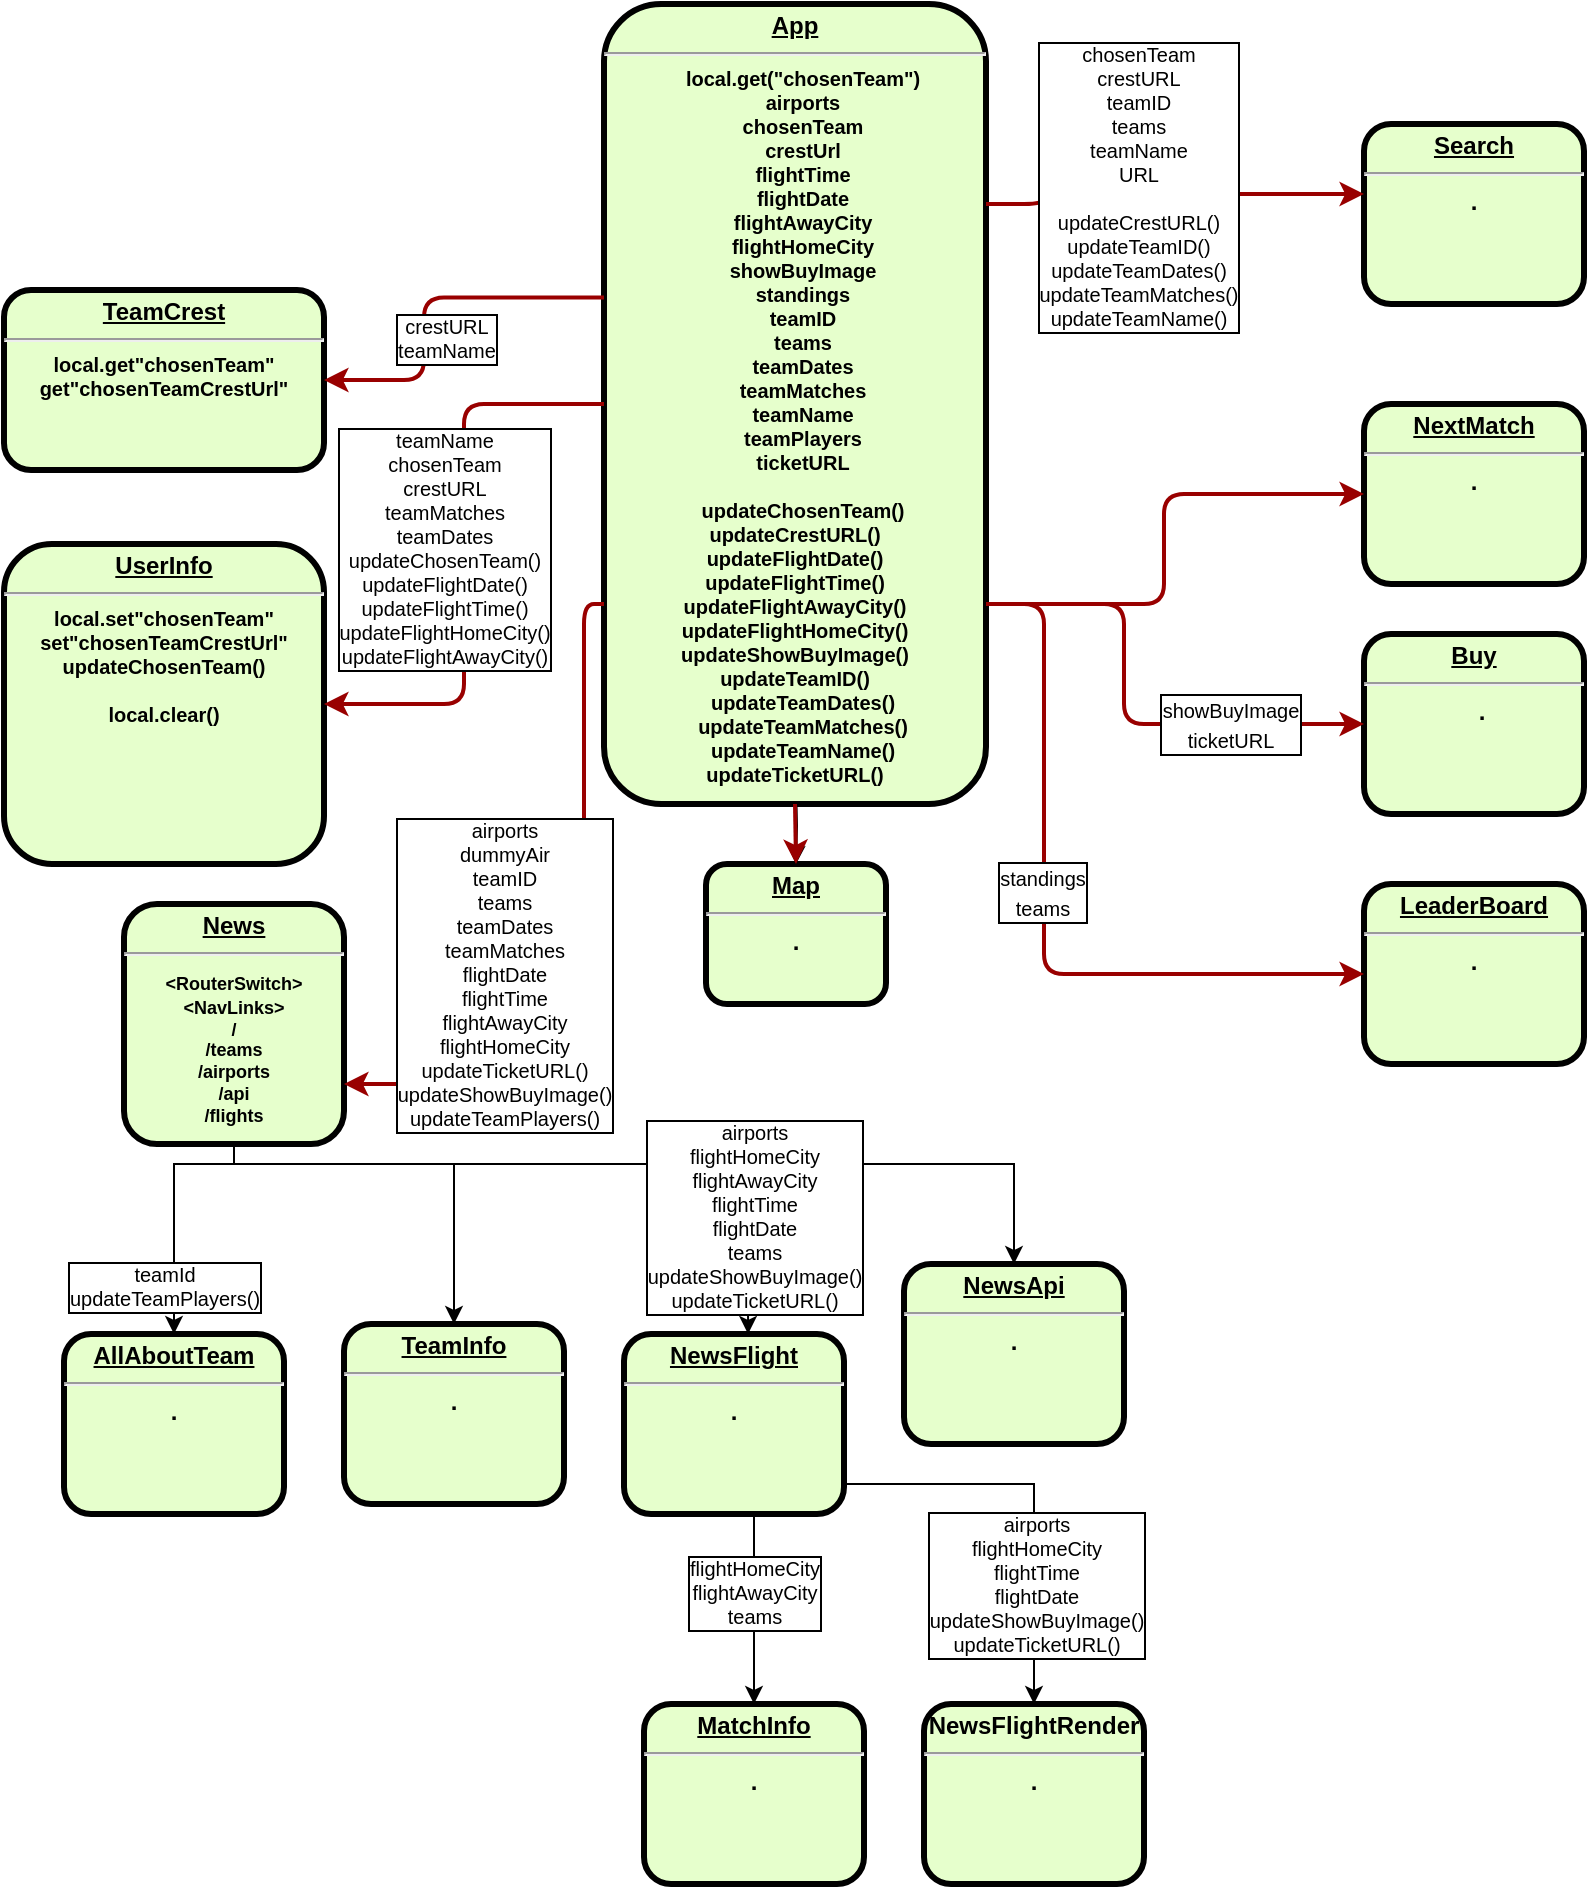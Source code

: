 <mxfile version="12.3.6" type="device" pages="1"><diagram name="Page-1" id="c7558073-3199-34d8-9f00-42111426c3f3"><mxGraphModel dx="454" dy="714" grid="1" gridSize="10" guides="1" tooltips="1" connect="1" arrows="1" fold="1" page="1" pageScale="1" pageWidth="826" pageHeight="1169" background="#ffffff" math="0" shadow="0"><root><mxCell id="0"/><mxCell id="1" parent="0"/><mxCell id="2" value="&lt;p style=&quot;margin: 0px ; margin-top: 4px ; text-align: center ; text-decoration: underline&quot;&gt;&lt;strong&gt;Search&lt;br&gt;&lt;/strong&gt;&lt;/p&gt;&lt;hr&gt;." style="verticalAlign=middle;align=center;overflow=fill;fontSize=12;fontFamily=Helvetica;html=1;rounded=1;fontStyle=1;strokeWidth=3;fillColor=#E6FFCC" parent="1" vertex="1"><mxGeometry x="690" y="70" width="110" height="90" as="geometry"/></mxCell><mxCell id="6AGFup2FIDMSeoZlsHIl-74" value="" style="edgeStyle=orthogonalEdgeStyle;rounded=0;orthogonalLoop=1;jettySize=auto;html=1;" parent="1" target="ocumqIWGAZWvLAs89Yo_-109" edge="1"><mxGeometry relative="1" as="geometry"><mxPoint x="406" y="400" as="sourcePoint"/></mxGeometry></mxCell><mxCell id="6" value="&lt;p style=&quot;margin: 4px 0px 0px ; text-decoration: underline&quot; align=&quot;center&quot;&gt;&lt;strong&gt;App&lt;br&gt;&lt;/strong&gt;&lt;/p&gt;&lt;hr align=&quot;center&quot;&gt;&lt;p style=&quot;margin: 0px 0px 0px 8px ; font-size: 10px&quot; align=&quot;center&quot;&gt;&lt;font style=&quot;font-size: 10px&quot;&gt;local.get(&quot;chosenTeam&quot;)&lt;br&gt;&lt;/font&gt;&lt;/p&gt;&lt;p style=&quot;margin: 0px 0px 0px 8px ; font-size: 10px&quot; align=&quot;center&quot;&gt;&lt;font style=&quot;font-size: 10px&quot;&gt;airports&lt;br&gt;&lt;/font&gt;&lt;/p&gt;&lt;p style=&quot;margin: 0px 0px 0px 8px ; font-size: 10px&quot; align=&quot;center&quot;&gt;&lt;font style=&quot;font-size: 10px&quot;&gt;chosenTeam&lt;/font&gt;&lt;/p&gt;&lt;p style=&quot;margin: 0px 0px 0px 8px ; font-size: 10px&quot; align=&quot;center&quot;&gt;&lt;font style=&quot;font-size: 10px&quot;&gt;crestUrl&lt;br&gt;&lt;/font&gt;&lt;/p&gt;&lt;p align=&quot;center&quot; style=&quot;margin: 0px 0px 0px 8px ; font-size: 10px&quot;&gt;&lt;font style=&quot;font-size: 10px&quot;&gt;flightTime&lt;/font&gt;&lt;/p&gt;&lt;p style=&quot;margin: 0px 0px 0px 8px ; font-size: 10px&quot; align=&quot;center&quot;&gt;&lt;/p&gt;&lt;p align=&quot;center&quot; style=&quot;margin: 0px 0px 0px 8px ; font-size: 10px&quot;&gt;&lt;font style=&quot;font-size: 10px&quot;&gt;flightDate&lt;/font&gt;&lt;/p&gt;&lt;p align=&quot;center&quot; style=&quot;margin: 0px 0px 0px 8px ; font-size: 10px&quot;&gt;&lt;font style=&quot;font-size: 10px&quot;&gt;flightAwayCity&lt;br&gt;&lt;/font&gt;&lt;/p&gt;&lt;p align=&quot;center&quot; style=&quot;margin: 0px 0px 0px 8px ; font-size: 10px&quot;&gt;&lt;font style=&quot;font-size: 10px&quot;&gt;flightHomeCity&lt;br&gt;&lt;/font&gt;&lt;/p&gt;&lt;p align=&quot;center&quot; style=&quot;margin: 0px 0px 0px 8px ; font-size: 10px&quot;&gt;&lt;font style=&quot;font-size: 10px&quot;&gt;showBuyImage&lt;br&gt;&lt;/font&gt;&lt;/p&gt;&lt;p align=&quot;center&quot; style=&quot;margin: 0px 0px 0px 8px ; font-size: 10px&quot;&gt;&lt;font style=&quot;font-size: 10px&quot;&gt;standings&lt;/font&gt;&lt;/p&gt;&lt;p style=&quot;margin: 0px 0px 0px 8px ; font-size: 10px&quot; align=&quot;center&quot;&gt;&lt;font style=&quot;font-size: 10px&quot;&gt;teamID&lt;br&gt;&lt;/font&gt;&lt;/p&gt;&lt;p style=&quot;margin: 0px 0px 0px 8px ; font-size: 10px&quot; align=&quot;center&quot;&gt;&lt;font style=&quot;font-size: 10px&quot;&gt;teams&lt;br&gt;&lt;/font&gt;&lt;/p&gt;&lt;p style=&quot;margin: 0px 0px 0px 8px ; font-size: 10px&quot; align=&quot;center&quot;&gt;&lt;span&gt;teamDates&lt;/span&gt;&lt;br&gt;&lt;/p&gt;&lt;p style=&quot;margin: 0px 0px 0px 8px ; font-size: 10px&quot; align=&quot;center&quot;&gt;&lt;font style=&quot;font-size: 10px&quot;&gt;teamMatches&lt;br&gt;&lt;/font&gt;&lt;/p&gt;&lt;p style=&quot;margin: 0px 0px 0px 8px ; font-size: 10px&quot; align=&quot;center&quot;&gt;&lt;font style=&quot;font-size: 10px&quot;&gt;teamName&lt;br&gt;&lt;/font&gt;&lt;/p&gt;&lt;p style=&quot;margin: 0px 0px 0px 8px ; font-size: 10px&quot; align=&quot;center&quot;&gt;&lt;font style=&quot;font-size: 10px&quot;&gt;teamPlayers&lt;/font&gt;&lt;/p&gt;&lt;p style=&quot;margin: 0px 0px 0px 8px ; font-size: 10px&quot; align=&quot;center&quot;&gt;&lt;span&gt;&lt;font style=&quot;font-size: 10px&quot;&gt;ticketURL&lt;/font&gt;&lt;/span&gt;&lt;/p&gt;&lt;p style=&quot;margin: 0px 0px 0px 8px ; font-size: 10px&quot; align=&quot;center&quot;&gt;&lt;font style=&quot;font-size: 10px&quot;&gt;&lt;br&gt;&lt;/font&gt;&lt;/p&gt;&lt;p align=&quot;center&quot; style=&quot;margin: 0px 0px 0px 8px ; font-size: 10px&quot;&gt;&lt;font style=&quot;font-size: 10px&quot;&gt;updateChosenTeam()&lt;/font&gt;&lt;/p&gt;&lt;div style=&quot;font-size: 10px&quot;&gt;&lt;font style=&quot;font-size: 10px&quot;&gt;&lt;span&gt;updateCrestURL()&lt;/span&gt;&lt;br&gt;&lt;/font&gt;&lt;/div&gt;&lt;div style=&quot;font-size: 10px&quot;&gt;&lt;font style=&quot;font-size: 10px&quot;&gt;updateFlightDate()&lt;span&gt;&lt;br&gt;&lt;/span&gt;&lt;/font&gt;&lt;/div&gt;&lt;div style=&quot;font-size: 10px&quot;&gt;&lt;div&gt;&lt;font style=&quot;font-size: 10px&quot;&gt;updateFlightTime()&lt;/font&gt;&lt;/div&gt;&lt;div&gt;&lt;font style=&quot;font-size: 10px&quot;&gt;updateFlightAwayCity()&lt;br&gt;&lt;/font&gt;&lt;/div&gt;&lt;div&gt;&lt;font style=&quot;font-size: 10px&quot;&gt;updateFlightHomeCity()&lt;/font&gt;&lt;/div&gt;&lt;div&gt;&lt;div&gt;&lt;font style=&quot;font-size: 10px&quot;&gt;&lt;span&gt;updateShowBuyImage()&lt;/span&gt;&lt;br&gt;&lt;/font&gt;&lt;/div&gt;&lt;div&gt;&lt;span&gt;updateTeamID()&lt;/span&gt;&lt;br&gt;&lt;/div&gt;&lt;/div&gt;&lt;/div&gt;&lt;p style=&quot;margin: 0px 0px 0px 8px ; font-size: 10px&quot; align=&quot;center&quot;&gt;&lt;font style=&quot;font-size: 10px&quot;&gt;updateTeamDates()&lt;/font&gt;&lt;/p&gt;&lt;p style=&quot;margin: 0px 0px 0px 8px ; font-size: 10px&quot; align=&quot;center&quot;&gt;&lt;font style=&quot;font-size: 10px&quot;&gt;updateTeamMatches()&lt;/font&gt;&lt;/p&gt;&lt;p style=&quot;margin: 0px 0px 0px 8px ; font-size: 10px&quot; align=&quot;center&quot;&gt;&lt;font style=&quot;font-size: 10px&quot;&gt;updateTeamName()&lt;/font&gt;&lt;/p&gt;&lt;div style=&quot;font-size: 10px&quot;&gt;&lt;span&gt;&lt;font style=&quot;font-size: 10px&quot;&gt;updateTicketURL()&lt;/font&gt;&lt;/span&gt;&lt;br&gt;&lt;/div&gt;&lt;p style=&quot;margin: 0px 0px 0px 8px ; font-size: 10px&quot; align=&quot;center&quot;&gt;&lt;font style=&quot;font-size: 10px&quot;&gt;&lt;br&gt;&lt;/font&gt;&lt;/p&gt;" style="verticalAlign=middle;align=center;overflow=fill;fontSize=12;fontFamily=Helvetica;html=1;rounded=1;fontStyle=1;strokeWidth=3;fillColor=#E6FFCC" parent="1" vertex="1"><mxGeometry x="310" y="10" width="191" height="400" as="geometry"/></mxCell><mxCell id="55" value="" style="edgeStyle=elbowEdgeStyle;elbow=horizontal;strokeColor=#990000;strokeWidth=2;exitX=1;exitY=0.25;exitDx=0;exitDy=0;" parent="1" source="6" target="2" edge="1"><mxGeometry width="100" height="100" relative="1" as="geometry"><mxPoint x="260" y="391" as="sourcePoint"/><mxPoint x="150" y="430" as="targetPoint"/><Array as="points"><mxPoint x="530" y="105"/><mxPoint x="560" y="220"/></Array></mxGeometry></mxCell><mxCell id="ocumqIWGAZWvLAs89Yo_-138" value="chosenTeam&lt;br&gt;crestURL&lt;br&gt;teamID&lt;div style=&quot;font-size: 10px&quot;&gt;teams&lt;/div&gt;&lt;div style=&quot;font-size: 10px&quot;&gt;teamName&lt;/div&gt;&lt;div style=&quot;font-size: 10px&quot;&gt;URL&lt;/div&gt;&lt;div style=&quot;font-size: 10px&quot;&gt;&lt;br&gt;&lt;/div&gt;&lt;div style=&quot;font-size: 10px&quot;&gt;updateCrestURL()&lt;/div&gt;&lt;div style=&quot;font-size: 10px&quot;&gt;updateTeamID()&lt;/div&gt;&lt;div style=&quot;font-size: 10px&quot;&gt;updateTeamDates()&lt;/div&gt;&lt;div style=&quot;font-size: 10px&quot;&gt;updateTeamMatches()&lt;br style=&quot;font-size: 10px&quot;&gt;&lt;/div&gt;&lt;div style=&quot;font-size: 10px&quot;&gt;&lt;div&gt;updateTeamName()&lt;/div&gt;&lt;/div&gt;" style="text;html=1;align=center;verticalAlign=middle;resizable=0;points=[];;labelBackgroundColor=#FFFFFF;labelBorderColor=#000000;fontSize=10;" parent="55" vertex="1" connectable="0"><mxGeometry x="-0.168" y="4" relative="1" as="geometry"><mxPoint as="offset"/></mxGeometry></mxCell><mxCell id="ocumqIWGAZWvLAs89Yo_-125" value="" style="edgeStyle=orthogonalEdgeStyle;rounded=0;orthogonalLoop=1;jettySize=auto;html=1;exitX=0.5;exitY=1;exitDx=0;exitDy=0;" parent="1" source="ocumqIWGAZWvLAs89Yo_-101" target="ocumqIWGAZWvLAs89Yo_-124" edge="1"><mxGeometry relative="1" as="geometry"><Array as="points"><mxPoint x="125" y="590"/><mxPoint x="95" y="590"/></Array></mxGeometry></mxCell><mxCell id="ocumqIWGAZWvLAs89Yo_-134" value="teamId&lt;br&gt;updateTeamPlayers()" style="text;html=1;align=center;verticalAlign=middle;resizable=0;points=[];;labelBackgroundColor=#FFFFFF;labelBorderColor=#000000;fontSize=10;" parent="ocumqIWGAZWvLAs89Yo_-125" vertex="1" connectable="0"><mxGeometry x="0.317" relative="1" as="geometry"><mxPoint x="-5" y="18" as="offset"/></mxGeometry></mxCell><mxCell id="ocumqIWGAZWvLAs89Yo_-131" value="" style="edgeStyle=orthogonalEdgeStyle;rounded=0;orthogonalLoop=1;jettySize=auto;html=1;entryX=0.5;entryY=0;entryDx=0;entryDy=0;exitX=0.5;exitY=1;exitDx=0;exitDy=0;" parent="1" source="ocumqIWGAZWvLAs89Yo_-101" target="ocumqIWGAZWvLAs89Yo_-130" edge="1"><mxGeometry relative="1" as="geometry"><Array as="points"><mxPoint x="125" y="590"/><mxPoint x="515" y="590"/></Array></mxGeometry></mxCell><mxCell id="ocumqIWGAZWvLAs89Yo_-132" value="" style="edgeStyle=orthogonalEdgeStyle;rounded=0;orthogonalLoop=1;jettySize=auto;html=1;entryX=0.564;entryY=0;entryDx=0;entryDy=0;entryPerimeter=0;exitX=0.5;exitY=1;exitDx=0;exitDy=0;" parent="1" source="ocumqIWGAZWvLAs89Yo_-101" target="ocumqIWGAZWvLAs89Yo_-129" edge="1"><mxGeometry relative="1" as="geometry"><mxPoint x="400" y="600" as="targetPoint"/><Array as="points"><mxPoint x="125" y="590"/><mxPoint x="382" y="590"/></Array></mxGeometry></mxCell><mxCell id="ocumqIWGAZWvLAs89Yo_-137" value="&lt;font style=&quot;font-size: 10px&quot;&gt;airports&lt;br&gt;flightHomeCity&lt;br class=&quot;Apple-interchange-newline&quot;&gt;flightAwayCity&lt;br&gt;flightTime&lt;br&gt;flightDate&lt;br&gt;teams&lt;br&gt;updateShowBuyImage()&lt;br class=&quot;Apple-interchange-newline&quot;&gt;updateTicketURL()&lt;br&gt;&lt;/font&gt;" style="text;html=1;align=center;verticalAlign=middle;resizable=0;points=[];;labelBackgroundColor=#FFFFFF;labelBorderColor=#000000;fontSize=10;" parent="ocumqIWGAZWvLAs89Yo_-132" vertex="1" connectable="0"><mxGeometry x="0.713" relative="1" as="geometry"><mxPoint x="3" y="-9" as="offset"/></mxGeometry></mxCell><mxCell id="ocumqIWGAZWvLAs89Yo_-133" value="" style="edgeStyle=orthogonalEdgeStyle;rounded=0;orthogonalLoop=1;jettySize=auto;html=1;entryX=0.5;entryY=0;entryDx=0;entryDy=0;exitX=0.5;exitY=1;exitDx=0;exitDy=0;" parent="1" source="ocumqIWGAZWvLAs89Yo_-101" target="ocumqIWGAZWvLAs89Yo_-127" edge="1"><mxGeometry relative="1" as="geometry"><Array as="points"><mxPoint x="125" y="590"/><mxPoint x="235" y="590"/></Array></mxGeometry></mxCell><mxCell id="ocumqIWGAZWvLAs89Yo_-101" value="&lt;p style=&quot;margin: 0px ; margin-top: 4px ; text-align: center ; text-decoration: underline&quot;&gt;&lt;strong&gt;News&lt;br&gt;&lt;/strong&gt;&lt;/p&gt;&lt;hr&gt;&lt;font style=&quot;font-size: 9px&quot;&gt;&amp;lt;RouterSwitch&amp;gt;&lt;br&gt;&lt;div&gt;&lt;font style=&quot;font-size: 9px&quot;&gt;&amp;lt;NavLinks&amp;gt;&lt;/font&gt;&lt;/div&gt;&lt;div&gt;&lt;font style=&quot;font-size: 9px&quot;&gt;/&lt;/font&gt;&lt;/div&gt;&lt;div&gt;&lt;font style=&quot;font-size: 9px&quot;&gt;/teams&lt;/font&gt;&lt;/div&gt;&lt;div&gt;&lt;font style=&quot;font-size: 9px&quot;&gt;/airports&lt;/font&gt;&lt;/div&gt;&lt;div&gt;&lt;font style=&quot;font-size: 9px&quot;&gt;/api&lt;/font&gt;&lt;/div&gt;&lt;div&gt;&lt;font style=&quot;font-size: 9px&quot;&gt;/flights&lt;/font&gt;&lt;/div&gt;&lt;/font&gt;" style="verticalAlign=middle;align=center;overflow=fill;fontSize=12;fontFamily=Helvetica;html=1;rounded=1;fontStyle=1;strokeWidth=3;fillColor=#E6FFCC" parent="1" vertex="1"><mxGeometry x="70" y="460" width="110" height="120" as="geometry"/></mxCell><mxCell id="ocumqIWGAZWvLAs89Yo_-124" value="&lt;p style=&quot;margin: 0px ; margin-top: 4px ; text-align: center ; text-decoration: underline&quot;&gt;&lt;strong&gt;AllAboutTeam&lt;br&gt;&lt;/strong&gt;&lt;/p&gt;&lt;hr&gt;." style="verticalAlign=middle;align=center;overflow=fill;fontSize=12;fontFamily=Helvetica;html=1;rounded=1;fontStyle=1;strokeWidth=3;fillColor=#E6FFCC" parent="1" vertex="1"><mxGeometry x="40" y="675" width="110" height="90" as="geometry"/></mxCell><mxCell id="ocumqIWGAZWvLAs89Yo_-102" value="&lt;p style=&quot;margin: 0px ; margin-top: 4px ; text-align: center ; text-decoration: underline&quot;&gt;&lt;strong&gt;UserInfo&lt;br&gt;&lt;/strong&gt;&lt;/p&gt;&lt;hr&gt;&lt;div style=&quot;font-size: 10px&quot;&gt;&lt;font style=&quot;font-size: 10px&quot;&gt;local.set&quot;chosenTeam&quot;&lt;/font&gt;&lt;/div&gt;&lt;div style=&quot;font-size: 10px&quot;&gt;&lt;font style=&quot;font-size: 10px&quot;&gt;set&quot;chosenTeamCrestUrl&quot;&lt;/font&gt;&lt;/div&gt;&lt;div style=&quot;font-size: 10px&quot;&gt;&lt;font style=&quot;font-size: 10px&quot;&gt;updateChosenTeam()&lt;/font&gt;&lt;/div&gt;&lt;div style=&quot;font-size: 10px&quot;&gt;&lt;font style=&quot;font-size: 10px&quot;&gt;&lt;br&gt;&lt;/font&gt;&lt;/div&gt;&lt;div style=&quot;font-size: 10px&quot;&gt;local&lt;font style=&quot;font-size: 10px&quot;&gt;.clear()&lt;/font&gt;&lt;br&gt;&lt;/div&gt;" style="verticalAlign=middle;align=center;overflow=fill;fontSize=12;fontFamily=Helvetica;html=1;rounded=1;fontStyle=1;strokeWidth=3;fillColor=#E6FFCC" parent="1" vertex="1"><mxGeometry x="10" y="280" width="160" height="160" as="geometry"/></mxCell><mxCell id="ocumqIWGAZWvLAs89Yo_-103" value="&lt;p style=&quot;margin: 0px ; margin-top: 4px ; text-align: center ; text-decoration: underline&quot;&gt;&lt;strong&gt;TeamCrest&lt;br&gt;&lt;/strong&gt;&lt;/p&gt;&lt;hr&gt;&lt;div style=&quot;font-size: 10px&quot;&gt;&lt;font style=&quot;font-size: 10px&quot;&gt;local.get&quot;chosenTeam&quot;&lt;/font&gt;&lt;/div&gt;&lt;div style=&quot;font-size: 10px&quot;&gt;&lt;font style=&quot;font-size: 10px&quot;&gt;get&quot;chosenTeamCrestUrl&quot;&lt;/font&gt;&lt;/div&gt;" style="verticalAlign=middle;align=center;overflow=fill;fontSize=12;fontFamily=Helvetica;html=1;rounded=1;fontStyle=1;strokeWidth=3;fillColor=#E6FFCC" parent="1" vertex="1"><mxGeometry x="10" y="153" width="160" height="90" as="geometry"/></mxCell><mxCell id="ocumqIWGAZWvLAs89Yo_-105" value="" style="edgeStyle=elbowEdgeStyle;elbow=horizontal;strokeColor=#990000;strokeWidth=2;entryX=1;entryY=0.5;entryDx=0;entryDy=0;exitX=0;exitY=0.367;exitDx=0;exitDy=0;exitPerimeter=0;" parent="1" source="6" target="ocumqIWGAZWvLAs89Yo_-103" edge="1"><mxGeometry width="100" height="100" relative="1" as="geometry"><mxPoint x="308" y="255" as="sourcePoint"/><mxPoint x="240" y="240" as="targetPoint"/><Array as="points"><mxPoint x="220" y="180"/><mxPoint x="280" y="260"/><mxPoint x="250" y="250"/><mxPoint x="280" y="195"/><mxPoint x="250" y="345"/></Array></mxGeometry></mxCell><mxCell id="ocumqIWGAZWvLAs89Yo_-140" value="&lt;div style=&quot;font-size: 10px;&quot;&gt;crestURL&lt;/div&gt;&lt;div style=&quot;font-size: 10px;&quot;&gt;teamName&lt;br style=&quot;font-size: 10px;&quot;&gt;&lt;/div&gt;" style="text;html=1;align=center;verticalAlign=middle;resizable=0;points=[];;labelBackgroundColor=#ffffff;labelBorderColor=#000000;fontSize=10;" parent="ocumqIWGAZWvLAs89Yo_-105" vertex="1" connectable="0"><mxGeometry x="-0.367" y="-3" relative="1" as="geometry"><mxPoint x="-22" y="23" as="offset"/></mxGeometry></mxCell><mxCell id="ocumqIWGAZWvLAs89Yo_-106" value="&lt;p style=&quot;margin: 0px ; margin-top: 4px ; text-align: center ; text-decoration: underline&quot;&gt;&lt;strong&gt;LeaderBoard&lt;br&gt;&lt;/strong&gt;&lt;/p&gt;&lt;hr&gt;." style="verticalAlign=middle;align=center;overflow=fill;fontSize=12;fontFamily=Helvetica;html=1;rounded=1;fontStyle=1;strokeWidth=3;fillColor=#E6FFCC" parent="1" vertex="1"><mxGeometry x="690" y="450" width="110" height="90" as="geometry"/></mxCell><mxCell id="ocumqIWGAZWvLAs89Yo_-107" value="&lt;p style=&quot;margin: 0px ; margin-top: 4px ; text-align: center ; text-decoration: underline&quot;&gt;&lt;strong&gt;NextMatch&lt;br&gt;&lt;/strong&gt;&lt;/p&gt;&lt;hr&gt;." style="verticalAlign=middle;align=center;overflow=fill;fontSize=12;fontFamily=Helvetica;html=1;rounded=1;fontStyle=1;strokeWidth=3;fillColor=#E6FFCC" parent="1" vertex="1"><mxGeometry x="690" y="210" width="110" height="90" as="geometry"/></mxCell><mxCell id="ocumqIWGAZWvLAs89Yo_-108" value="&lt;p style=&quot;margin: 0px ; margin-top: 4px ; text-align: center ; text-decoration: underline&quot;&gt;&lt;strong&gt;Buy&lt;br&gt;&lt;/strong&gt;&lt;/p&gt;&lt;hr&gt;&lt;p style=&quot;margin: 0px ; margin-left: 8px&quot;&gt;.&lt;br&gt;&lt;/p&gt;" style="verticalAlign=middle;align=center;overflow=fill;fontSize=12;fontFamily=Helvetica;html=1;rounded=1;fontStyle=1;strokeWidth=3;fillColor=#E6FFCC" parent="1" vertex="1"><mxGeometry x="690" y="325" width="110" height="90" as="geometry"/></mxCell><mxCell id="ocumqIWGAZWvLAs89Yo_-109" value="&lt;p style=&quot;margin: 0px ; margin-top: 4px ; text-align: center ; text-decoration: underline&quot;&gt;&lt;strong&gt;Map&lt;br&gt;&lt;/strong&gt;&lt;/p&gt;&lt;hr&gt;." style="verticalAlign=middle;align=center;overflow=fill;fontSize=12;fontFamily=Helvetica;html=1;rounded=1;fontStyle=1;strokeWidth=3;fillColor=#E6FFCC;direction=south;" parent="1" vertex="1"><mxGeometry x="361" y="440" width="90" height="70" as="geometry"/></mxCell><mxCell id="ocumqIWGAZWvLAs89Yo_-110" value="" style="edgeStyle=elbowEdgeStyle;elbow=horizontal;strokeColor=#990000;strokeWidth=2;exitX=0;exitY=0.5;exitDx=0;exitDy=0;entryX=1;entryY=0.5;entryDx=0;entryDy=0;" parent="1" source="6" target="ocumqIWGAZWvLAs89Yo_-102" edge="1"><mxGeometry width="100" height="100" relative="1" as="geometry"><mxPoint x="258" y="350" as="sourcePoint"/><mxPoint x="150" y="370" as="targetPoint"/><Array as="points"><mxPoint x="240" y="280"/><mxPoint x="200" y="350"/><mxPoint x="190" y="340"/><mxPoint x="210" y="330"/><mxPoint x="230" y="355"/><mxPoint x="200" y="345"/><mxPoint x="230" y="290"/><mxPoint x="200" y="440"/></Array></mxGeometry></mxCell><mxCell id="ocumqIWGAZWvLAs89Yo_-139" value="&lt;div style=&quot;font-size: 10px&quot;&gt;teamName&lt;/div&gt;&lt;div style=&quot;font-size: 10px&quot;&gt;chosenTeam&lt;/div&gt;&lt;div style=&quot;font-size: 10px&quot;&gt;crestURL&lt;/div&gt;&lt;div style=&quot;font-size: 10px&quot;&gt;teamMatches&lt;/div&gt;&lt;div style=&quot;font-size: 10px&quot;&gt;teamDates&lt;/div&gt;&lt;div style=&quot;font-size: 10px&quot;&gt;updateChosenTeam()&lt;br style=&quot;font-size: 10px&quot;&gt;&lt;/div&gt;&lt;div style=&quot;font-size: 10px&quot;&gt;updateFlightDate()&lt;/div&gt;&lt;div style=&quot;font-size: 10px&quot;&gt;updateFlightTime()&lt;/div&gt;&lt;div style=&quot;font-size: 10px&quot;&gt;updateFlightHomeCity()&lt;/div&gt;&lt;div style=&quot;font-size: 10px&quot;&gt;updateFlightAwayCity()&lt;/div&gt;" style="text;html=1;align=center;verticalAlign=middle;resizable=0;points=[];;labelBackgroundColor=#FFFFFF;labelBorderColor=#000000;fontSize=10;" parent="ocumqIWGAZWvLAs89Yo_-110" vertex="1" connectable="0"><mxGeometry x="0.118" relative="1" as="geometry"><mxPoint x="-10" y="-20" as="offset"/></mxGeometry></mxCell><mxCell id="ocumqIWGAZWvLAs89Yo_-111" value="" style="edgeStyle=elbowEdgeStyle;elbow=horizontal;strokeColor=#990000;strokeWidth=2;entryX=1;entryY=0.75;entryDx=0;entryDy=0;exitX=0;exitY=0.75;exitDx=0;exitDy=0;" parent="1" source="6" target="ocumqIWGAZWvLAs89Yo_-101" edge="1"><mxGeometry width="100" height="100" relative="1" as="geometry"><mxPoint x="358" y="360" as="sourcePoint"/><mxPoint x="250" y="440" as="targetPoint"/><Array as="points"><mxPoint x="300" y="460"/><mxPoint x="270" y="380"/><mxPoint x="358" y="390"/><mxPoint x="320" y="410"/><mxPoint x="358" y="410"/><mxPoint x="260" y="260"/><mxPoint x="290" y="205"/><mxPoint x="260" y="355"/></Array></mxGeometry></mxCell><mxCell id="ocumqIWGAZWvLAs89Yo_-135" value="&lt;div style=&quot;font-size: 10px&quot;&gt;&lt;span&gt;airports&lt;/span&gt;&lt;br class=&quot;Apple-interchange-newline&quot;&gt;&lt;div&gt;dummyAir&lt;/div&gt;&lt;div&gt;teamID&lt;br&gt;&lt;/div&gt;&lt;div&gt;teams&lt;/div&gt;&lt;/div&gt;&lt;div style=&quot;font-size: 10px&quot;&gt;teamDates&lt;/div&gt;&lt;div style=&quot;font-size: 10px&quot;&gt;teamMatches&lt;/div&gt;&lt;div style=&quot;font-size: 10px&quot;&gt;flightDate&lt;/div&gt;&lt;div style=&quot;font-size: 10px&quot;&gt;flightTime&lt;/div&gt;&lt;div style=&quot;font-size: 10px&quot;&gt;flightAwayCity&lt;br&gt;&lt;span&gt;flightHomeCity&lt;/span&gt;&lt;/div&gt;updateTicketURL()&lt;div style=&quot;font-size: 10px&quot;&gt;updateShowBuyImage()&lt;/div&gt;&lt;div style=&quot;font-size: 10px&quot;&gt;updateTeamPlayers()&lt;/div&gt;" style="text;html=1;align=center;verticalAlign=middle;resizable=0;points=[];;labelBackgroundColor=#FFFFFF;labelBorderColor=#000000;fontSize=10;" parent="ocumqIWGAZWvLAs89Yo_-111" vertex="1" connectable="0"><mxGeometry x="0.292" y="-3" relative="1" as="geometry"><mxPoint x="-37" y="-44" as="offset"/></mxGeometry></mxCell><mxCell id="ocumqIWGAZWvLAs89Yo_-112" value="" style="edgeStyle=elbowEdgeStyle;elbow=horizontal;strokeColor=#990000;strokeWidth=2;entryX=0;entryY=0.5;entryDx=0;entryDy=0;exitX=0.5;exitY=1;exitDx=0;exitDy=0;" parent="1" source="6" target="ocumqIWGAZWvLAs89Yo_-109" edge="1"><mxGeometry width="100" height="100" relative="1" as="geometry"><mxPoint x="406" y="400" as="sourcePoint"/><mxPoint x="487" y="369.5" as="targetPoint"/><Array as="points"><mxPoint x="406" y="420"/><mxPoint x="430" y="380"/><mxPoint x="390" y="370"/><mxPoint x="358" y="410"/><mxPoint x="350" y="390"/><mxPoint x="330" y="510"/><mxPoint x="370" y="380"/><mxPoint x="370" y="420"/></Array></mxGeometry></mxCell><mxCell id="ocumqIWGAZWvLAs89Yo_-113" value="" style="edgeStyle=elbowEdgeStyle;elbow=horizontal;strokeColor=#990000;strokeWidth=2;exitX=1;exitY=0.75;exitDx=0;exitDy=0;entryX=0;entryY=0.5;entryDx=0;entryDy=0;" parent="1" source="6" target="ocumqIWGAZWvLAs89Yo_-106" edge="1"><mxGeometry width="100" height="100" relative="1" as="geometry"><mxPoint x="501" y="489.5" as="sourcePoint"/><mxPoint x="650" y="489.5" as="targetPoint"/><Array as="points"><mxPoint x="530" y="489.5"/><mxPoint x="560" y="604.5"/></Array></mxGeometry></mxCell><mxCell id="K2HaYnCQMQlunmFm8ees-67" value="&lt;font style=&quot;font-size: 10px&quot;&gt;standings&lt;br&gt;teams&lt;/font&gt;" style="text;html=1;align=center;verticalAlign=middle;resizable=0;points=[];;labelBackgroundColor=#ffffff;labelBorderColor=#000000;spacingLeft=1;" parent="ocumqIWGAZWvLAs89Yo_-113" vertex="1" connectable="0"><mxGeometry x="-0.077" y="-2" relative="1" as="geometry"><mxPoint as="offset"/></mxGeometry></mxCell><mxCell id="ocumqIWGAZWvLAs89Yo_-114" value="" style="edgeStyle=elbowEdgeStyle;elbow=horizontal;strokeColor=#990000;strokeWidth=2;exitX=1;exitY=0.75;exitDx=0;exitDy=0;entryX=0;entryY=0.5;entryDx=0;entryDy=0;" parent="1" source="6" target="ocumqIWGAZWvLAs89Yo_-108" edge="1"><mxGeometry width="100" height="100" relative="1" as="geometry"><mxPoint x="520" y="179.5" as="sourcePoint"/><mxPoint x="669" y="179.5" as="targetPoint"/><Array as="points"><mxPoint x="570" y="270"/><mxPoint x="549" y="179.5"/><mxPoint x="579" y="294.5"/></Array></mxGeometry></mxCell><mxCell id="6AGFup2FIDMSeoZlsHIl-73" value="&lt;font style=&quot;font-size: 10px&quot;&gt;showBuyImage&lt;br&gt;ticketURL&lt;br&gt;&lt;/font&gt;" style="text;html=1;align=center;verticalAlign=middle;resizable=0;points=[];;labelBackgroundColor=#ffffff;labelBorderColor=#000000;" parent="ocumqIWGAZWvLAs89Yo_-114" vertex="1" connectable="0"><mxGeometry x="0.459" relative="1" as="geometry"><mxPoint as="offset"/></mxGeometry></mxCell><mxCell id="ocumqIWGAZWvLAs89Yo_-115" value="" style="edgeStyle=elbowEdgeStyle;elbow=horizontal;strokeColor=#990000;strokeWidth=2;entryX=0;entryY=0.5;entryDx=0;entryDy=0;exitX=1;exitY=0.75;exitDx=0;exitDy=0;" parent="1" source="6" target="ocumqIWGAZWvLAs89Yo_-107" edge="1"><mxGeometry width="100" height="100" relative="1" as="geometry"><mxPoint x="540" y="210" as="sourcePoint"/><mxPoint x="629" y="369.5" as="targetPoint"/><Array as="points"><mxPoint x="590" y="240"/><mxPoint x="539" y="484.5"/></Array></mxGeometry></mxCell><mxCell id="ocumqIWGAZWvLAs89Yo_-127" value="&lt;p style=&quot;margin: 0px ; margin-top: 4px ; text-align: center ; text-decoration: underline&quot;&gt;&lt;strong&gt;TeamInfo&lt;/strong&gt;&lt;/p&gt;&lt;hr&gt;." style="verticalAlign=middle;align=center;overflow=fill;fontSize=12;fontFamily=Helvetica;html=1;rounded=1;fontStyle=1;strokeWidth=3;fillColor=#E6FFCC" parent="1" vertex="1"><mxGeometry x="180" y="670" width="110" height="90" as="geometry"/></mxCell><mxCell id="K2HaYnCQMQlunmFm8ees-69" value="" style="edgeStyle=orthogonalEdgeStyle;rounded=0;orthogonalLoop=1;jettySize=auto;html=1;" parent="1" source="ocumqIWGAZWvLAs89Yo_-129" target="K2HaYnCQMQlunmFm8ees-68" edge="1"><mxGeometry relative="1" as="geometry"><Array as="points"><mxPoint x="385" y="750"/><mxPoint x="525" y="750"/></Array></mxGeometry></mxCell><mxCell id="K2HaYnCQMQlunmFm8ees-73" value="&lt;font style=&quot;font-size: 10px;&quot;&gt;airports&lt;br style=&quot;font-size: 10px;&quot;&gt;flightHomeCity&lt;br style=&quot;font-size: 10px;&quot;&gt;flightTime&lt;br style=&quot;font-size: 10px;&quot;&gt;flightDate&lt;br style=&quot;font-size: 10px;&quot;&gt;&lt;/font&gt;&lt;span style=&quot;font-size: 10px;&quot;&gt;updateShowBuyImage()&lt;/span&gt;&lt;br class=&quot;Apple-interchange-newline&quot; style=&quot;font-size: 10px;&quot;&gt;&lt;span style=&quot;font-size: 10px;&quot;&gt;updateTicketURL()&lt;/span&gt;" style="text;html=1;align=center;verticalAlign=middle;resizable=0;points=[];;labelBackgroundColor=#ffffff;labelBorderColor=#000000;fontSize=10;" parent="K2HaYnCQMQlunmFm8ees-69" vertex="1" connectable="0"><mxGeometry x="-0.343" y="-1" relative="1" as="geometry"><mxPoint x="28" y="49" as="offset"/></mxGeometry></mxCell><mxCell id="6AGFup2FIDMSeoZlsHIl-69" value="" style="edgeStyle=orthogonalEdgeStyle;rounded=0;orthogonalLoop=1;jettySize=auto;html=1;" parent="1" source="ocumqIWGAZWvLAs89Yo_-129" target="6AGFup2FIDMSeoZlsHIl-68" edge="1"><mxGeometry relative="1" as="geometry"><Array as="points"><mxPoint x="385" y="810"/><mxPoint x="385" y="810"/></Array></mxGeometry></mxCell><mxCell id="6AGFup2FIDMSeoZlsHIl-72" value="flightHomeCity&lt;br class=&quot;Apple-interchange-newline&quot; style=&quot;font-size: 10px;&quot;&gt;&lt;span style=&quot;font-size: 10px;&quot;&gt;flightAwayCity&lt;/span&gt;&lt;br style=&quot;font-size: 10px;&quot;&gt;teams" style="text;html=1;align=center;verticalAlign=middle;resizable=0;points=[];;labelBackgroundColor=#ffffff;labelBorderColor=#000000;fontSize=10;" parent="6AGFup2FIDMSeoZlsHIl-69" vertex="1" connectable="0"><mxGeometry x="0.505" y="1" relative="1" as="geometry"><mxPoint x="-1" y="-33" as="offset"/></mxGeometry></mxCell><mxCell id="ocumqIWGAZWvLAs89Yo_-129" value="&lt;p style=&quot;margin: 0px ; margin-top: 4px ; text-align: center ; text-decoration: underline&quot;&gt;&lt;strong&gt;NewsFlight&lt;/strong&gt;&lt;/p&gt;&lt;hr&gt;." style="verticalAlign=middle;align=center;overflow=fill;fontSize=12;fontFamily=Helvetica;html=1;rounded=1;fontStyle=1;strokeWidth=3;fillColor=#E6FFCC" parent="1" vertex="1"><mxGeometry x="320" y="675" width="110" height="90" as="geometry"/></mxCell><mxCell id="6AGFup2FIDMSeoZlsHIl-68" value="&lt;p style=&quot;margin: 0px ; margin-top: 4px ; text-align: center ; text-decoration: underline&quot;&gt;MatchInfo&lt;/p&gt;&lt;hr&gt;." style="verticalAlign=middle;align=center;overflow=fill;fontSize=12;fontFamily=Helvetica;html=1;rounded=1;fontStyle=1;strokeWidth=3;fillColor=#E6FFCC;direction=east;" parent="1" vertex="1"><mxGeometry x="330" y="860" width="110" height="90" as="geometry"/></mxCell><mxCell id="K2HaYnCQMQlunmFm8ees-68" value="&lt;p style=&quot;margin: 4px 0px 0px&quot;&gt;&lt;strong&gt;NewsFlightRender&lt;/strong&gt;&lt;/p&gt;&lt;hr&gt;.&lt;p style=&quot;margin: 0px ; margin-top: 4px ; text-align: center ; text-decoration: underline&quot;&gt;&lt;/p&gt;" style="verticalAlign=middle;align=center;overflow=fill;fontSize=12;fontFamily=Helvetica;html=1;rounded=1;fontStyle=1;strokeWidth=3;fillColor=#E6FFCC" parent="1" vertex="1"><mxGeometry x="470" y="860" width="110" height="90" as="geometry"/></mxCell><mxCell id="ocumqIWGAZWvLAs89Yo_-130" value="&lt;p style=&quot;margin: 0px ; margin-top: 4px ; text-align: center ; text-decoration: underline&quot;&gt;&lt;strong&gt;NewsApi&lt;br&gt;&lt;/strong&gt;&lt;/p&gt;&lt;hr&gt;." style="verticalAlign=middle;align=center;overflow=fill;fontSize=12;fontFamily=Helvetica;html=1;rounded=1;fontStyle=1;strokeWidth=3;fillColor=#E6FFCC" parent="1" vertex="1"><mxGeometry x="460" y="640" width="110" height="90" as="geometry"/></mxCell></root></mxGraphModel></diagram></mxfile>